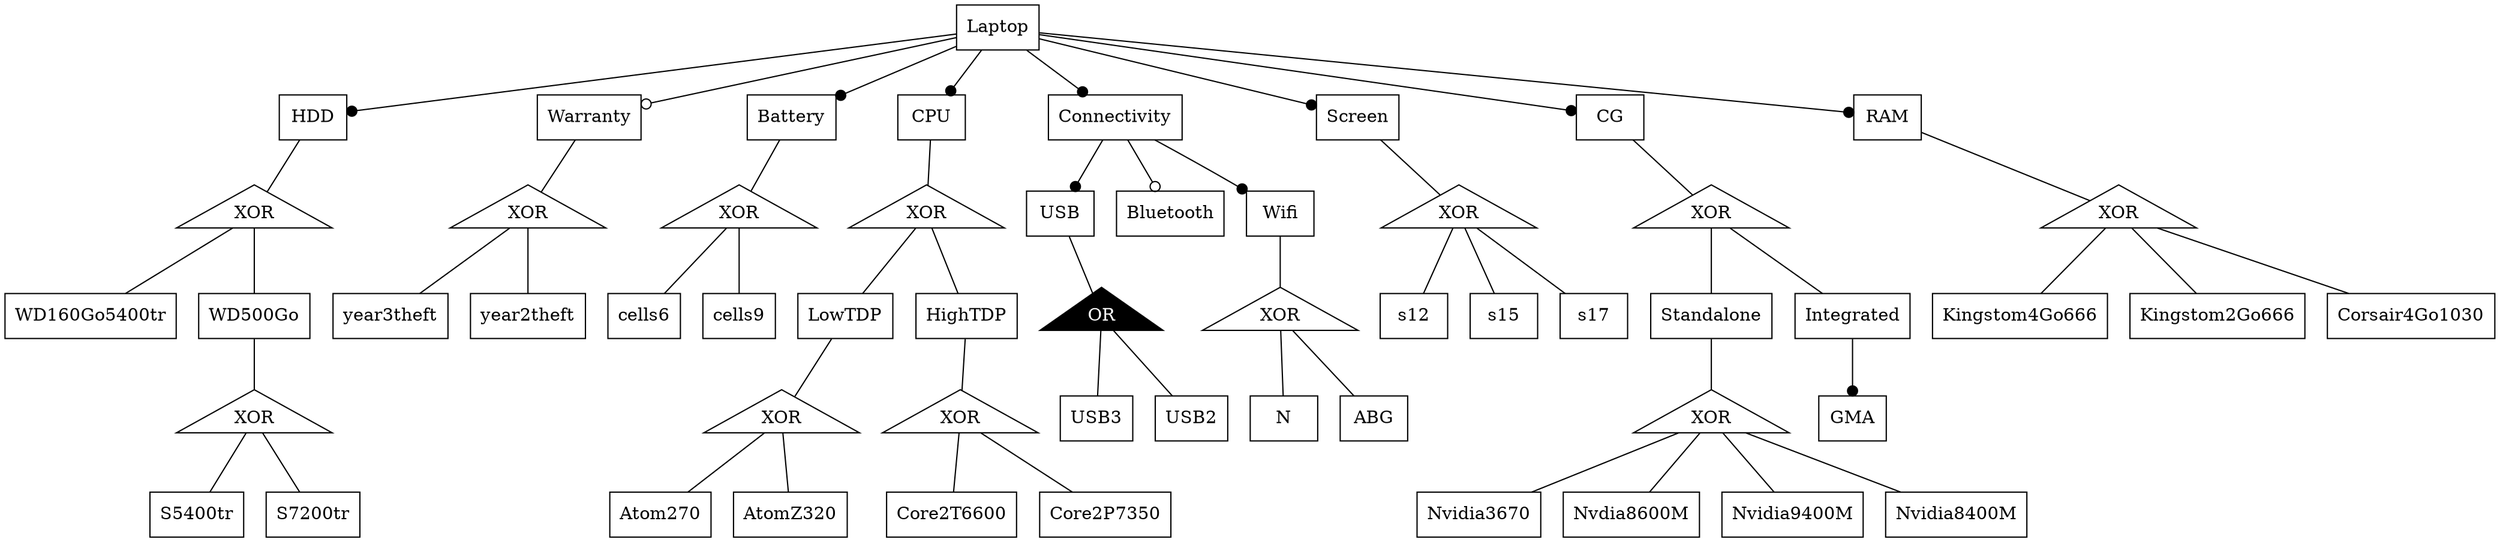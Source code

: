 digraph fm_laptop {
graph [rankdir=TB];
node [shape=box];
edge [arrowhead=normal];
17[label="year3theft",]
18[label="Core2T6600",]
19[label="Kingstom4Go666",]
20[label="LowTDP",]
21[label="HighTDP",]
22[label="Kingstom2Go666",]
23[label="N",]
24[label="Standalone",]
25[label="HDD",]
26[label="S5400tr",]
27[label="s12",]
28[label="Warranty",]
29[label="Atom270",]
30[label="USB3",]
31[label="S7200tr",]
32[label="WD160Go5400tr",]
33[label="Nvidia3670",]
34[label="Battery",]
36[label="CPU",]
37[label="USB",]
39[label="cells6",]
40[label="s15",]
41[label="Corsair4Go1030",]
42[label="Bluetooth",]
43[label="Nvdia8600M",]
44[label="Wifi",]
45[label="ABG",]
46[label="Connectivity",]
47[label="Nvidia9400M",]
48[label="Screen",]
49[label="CG",]
50[label="Nvidia8400M",]
51[label="Integrated",]
52[label="AtomZ320",]
53[label="Core2P7350",]
54[label="RAM",]
55[label="cells9",]
56[label="Laptop",]
57[label="s17",]
58[label="year2theft",]
59[label="USB2",]
60[label="WD500Go",]
61[label="GMA",]
63[label="XOR",shape="triangle",width=0.3]
60->63[arrowhead=none];
63->31[arrowhead=none];
63->26[arrowhead=none];
64[label="XOR",shape="triangle",width=0.3]
34->64[arrowhead=none];
64->39[arrowhead=none];
64->55[arrowhead=none];
65[label="XOR",shape="triangle",width=0.3]
24->65[arrowhead=none];
65->47[arrowhead=none];
65->50[arrowhead=none];
65->43[arrowhead=none];
65->33[arrowhead=none];
56->54[arrowhead=dot];
66[label="XOR",shape="triangle",width=0.3]
20->66[arrowhead=none];
66->29[arrowhead=none];
66->52[arrowhead=none];
46->42[arrowhead=odot];
67[label="XOR",shape="triangle",width=0.3]
48->67[arrowhead=none];
67->40[arrowhead=none];
67->27[arrowhead=none];
67->57[arrowhead=none];
51->61[arrowhead=dot];
56->28[arrowhead=odot];
68[label="XOR",shape="triangle",width=0.3]
49->68[arrowhead=none];
68->51[arrowhead=none];
68->24[arrowhead=none];
69[label="OR",shape="triangle",style="filled",color="black",fontcolor="white"]
37->69[arrowhead=none];
69->30[arrowhead=none];
69->59[arrowhead=none];
70[label="XOR",shape="triangle",width=0.3]
21->70[arrowhead=none];
70->18[arrowhead=none];
70->53[arrowhead=none];
56->36[arrowhead=dot];
71[label="XOR",shape="triangle",width=0.3]
44->71[arrowhead=none];
71->23[arrowhead=none];
71->45[arrowhead=none];
72[label="XOR",shape="triangle",width=0.3]
28->72[arrowhead=none];
72->17[arrowhead=none];
72->58[arrowhead=none];
46->37[arrowhead=dot];
56->49[arrowhead=dot];
56->25[arrowhead=dot];
56->46[arrowhead=dot];
73[label="XOR",shape="triangle",width=0.3]
54->73[arrowhead=none];
73->41[arrowhead=none];
73->19[arrowhead=none];
73->22[arrowhead=none];
56->48[arrowhead=dot];
46->44[arrowhead=dot];
74[label="XOR",shape="triangle",width=0.3]
36->74[arrowhead=none];
74->20[arrowhead=none];
74->21[arrowhead=none];
75[label="XOR",shape="triangle",width=0.3]
25->75[arrowhead=none];
75->32[arrowhead=none];
75->60[arrowhead=none];
56->34[arrowhead=dot];
}
